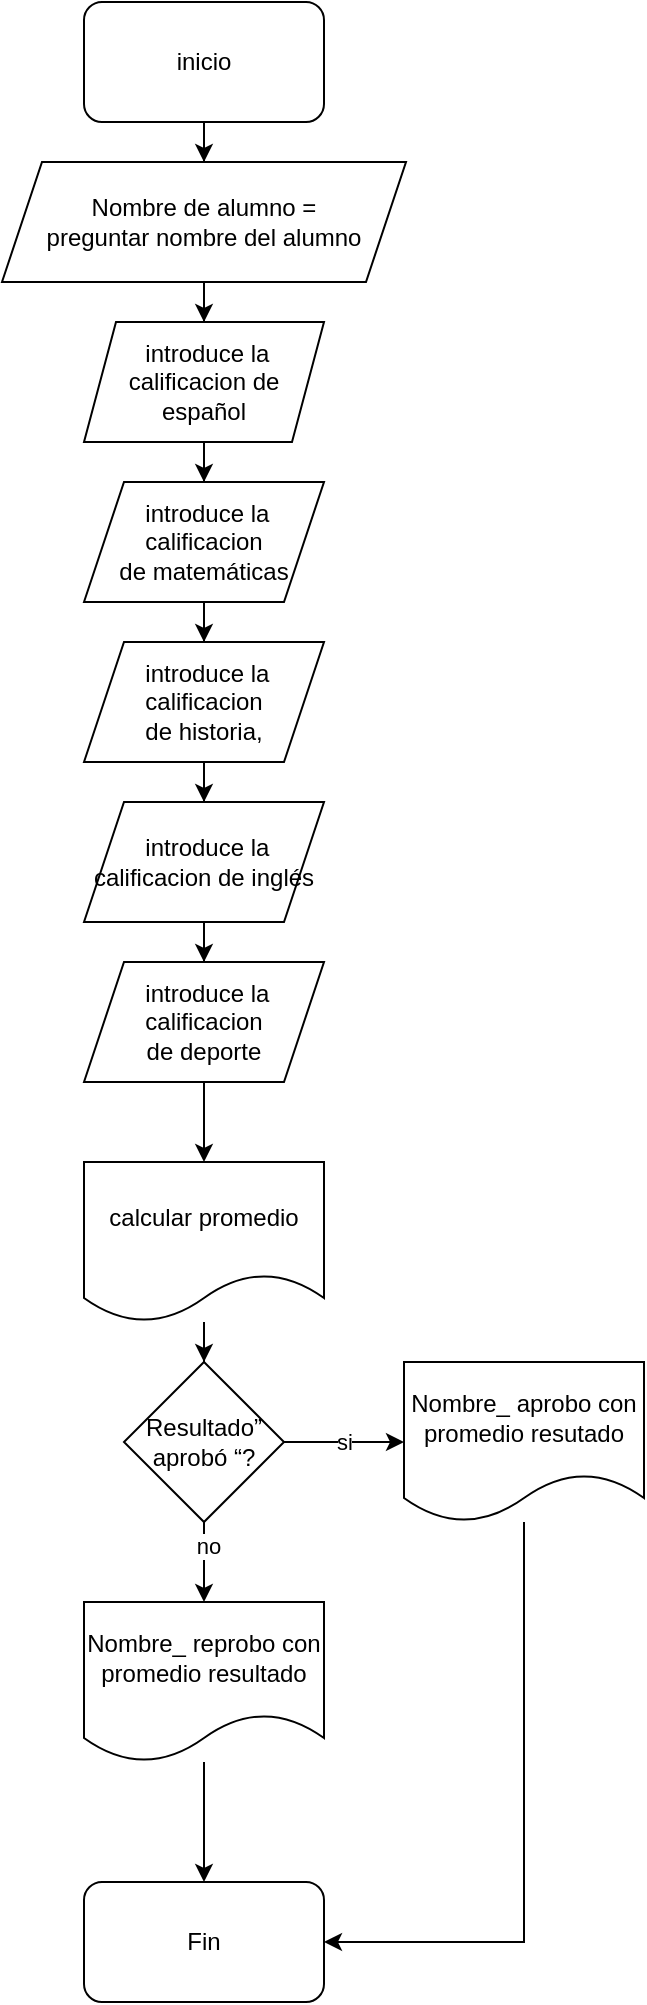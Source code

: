 <mxfile version="18.0.8" type="github"><diagram id="mrYQ_NrIsTRSOG0gkKV_" name="Page-1"><mxGraphModel dx="1079" dy="1130" grid="1" gridSize="10" guides="1" tooltips="1" connect="1" arrows="1" fold="1" page="1" pageScale="1" pageWidth="827" pageHeight="1169" math="0" shadow="0"><root><mxCell id="0"/><mxCell id="1" parent="0"/><mxCell id="YO4BoflN7BV-w4dUT6Rt-7" value="" style="edgeStyle=orthogonalEdgeStyle;rounded=0;orthogonalLoop=1;jettySize=auto;html=1;" edge="1" parent="1" source="YO4BoflN7BV-w4dUT6Rt-2" target="YO4BoflN7BV-w4dUT6Rt-3"><mxGeometry relative="1" as="geometry"/></mxCell><mxCell id="YO4BoflN7BV-w4dUT6Rt-2" value="inicio" style="rounded=1;whiteSpace=wrap;html=1;" vertex="1" parent="1"><mxGeometry x="354" y="20" width="120" height="60" as="geometry"/></mxCell><mxCell id="YO4BoflN7BV-w4dUT6Rt-10" value="" style="edgeStyle=orthogonalEdgeStyle;rounded=0;orthogonalLoop=1;jettySize=auto;html=1;" edge="1" parent="1" source="YO4BoflN7BV-w4dUT6Rt-3" target="YO4BoflN7BV-w4dUT6Rt-5"><mxGeometry relative="1" as="geometry"/></mxCell><mxCell id="YO4BoflN7BV-w4dUT6Rt-3" value="Nombre de alumno = &lt;br&gt;preguntar nombre del alumno" style="shape=parallelogram;perimeter=parallelogramPerimeter;whiteSpace=wrap;html=1;fixedSize=1;" vertex="1" parent="1"><mxGeometry x="313" y="100" width="202" height="60" as="geometry"/></mxCell><mxCell id="YO4BoflN7BV-w4dUT6Rt-4" value="Fin" style="rounded=1;whiteSpace=wrap;html=1;" vertex="1" parent="1"><mxGeometry x="354" y="960" width="120" height="60" as="geometry"/></mxCell><mxCell id="YO4BoflN7BV-w4dUT6Rt-13" value="" style="edgeStyle=orthogonalEdgeStyle;rounded=0;orthogonalLoop=1;jettySize=auto;html=1;" edge="1" parent="1" source="YO4BoflN7BV-w4dUT6Rt-5" target="YO4BoflN7BV-w4dUT6Rt-12"><mxGeometry relative="1" as="geometry"/></mxCell><mxCell id="YO4BoflN7BV-w4dUT6Rt-5" value="&amp;nbsp;introduce la calificacion de español" style="shape=parallelogram;perimeter=parallelogramPerimeter;whiteSpace=wrap;html=1;fixedSize=1;size=16;" vertex="1" parent="1"><mxGeometry x="354" y="180" width="120" height="60" as="geometry"/></mxCell><mxCell id="YO4BoflN7BV-w4dUT6Rt-27" value="" style="edgeStyle=orthogonalEdgeStyle;rounded=0;orthogonalLoop=1;jettySize=auto;html=1;" edge="1" parent="1" source="YO4BoflN7BV-w4dUT6Rt-6" target="YO4BoflN7BV-w4dUT6Rt-26"><mxGeometry relative="1" as="geometry"/></mxCell><mxCell id="YO4BoflN7BV-w4dUT6Rt-6" value="calcular promedio" style="shape=document;whiteSpace=wrap;html=1;boundedLbl=1;" vertex="1" parent="1"><mxGeometry x="354" y="600" width="120" height="80" as="geometry"/></mxCell><mxCell id="YO4BoflN7BV-w4dUT6Rt-15" value="" style="edgeStyle=orthogonalEdgeStyle;rounded=0;orthogonalLoop=1;jettySize=auto;html=1;" edge="1" parent="1" source="YO4BoflN7BV-w4dUT6Rt-12" target="YO4BoflN7BV-w4dUT6Rt-14"><mxGeometry relative="1" as="geometry"/></mxCell><mxCell id="YO4BoflN7BV-w4dUT6Rt-12" value="&amp;nbsp;introduce la calificacion de&amp;nbsp;&lt;span style=&quot;background-color: initial;&quot;&gt;matemáticas&lt;br&gt;&lt;/span&gt;" style="shape=parallelogram;perimeter=parallelogramPerimeter;whiteSpace=wrap;html=1;fixedSize=1;" vertex="1" parent="1"><mxGeometry x="354" y="260" width="120" height="60" as="geometry"/></mxCell><mxCell id="YO4BoflN7BV-w4dUT6Rt-19" value="" style="edgeStyle=orthogonalEdgeStyle;rounded=0;orthogonalLoop=1;jettySize=auto;html=1;" edge="1" parent="1" source="YO4BoflN7BV-w4dUT6Rt-14" target="YO4BoflN7BV-w4dUT6Rt-17"><mxGeometry relative="1" as="geometry"/></mxCell><mxCell id="YO4BoflN7BV-w4dUT6Rt-14" value="&amp;nbsp;introduce la calificacion de&amp;nbsp;&lt;span style=&quot;background-color: initial;&quot;&gt;historia,&lt;br&gt;&lt;/span&gt;" style="shape=parallelogram;perimeter=parallelogramPerimeter;whiteSpace=wrap;html=1;fixedSize=1;" vertex="1" parent="1"><mxGeometry x="354" y="340" width="120" height="60" as="geometry"/></mxCell><mxCell id="YO4BoflN7BV-w4dUT6Rt-23" value="" style="edgeStyle=orthogonalEdgeStyle;rounded=0;orthogonalLoop=1;jettySize=auto;html=1;" edge="1" parent="1" source="YO4BoflN7BV-w4dUT6Rt-17" target="YO4BoflN7BV-w4dUT6Rt-22"><mxGeometry relative="1" as="geometry"/></mxCell><mxCell id="YO4BoflN7BV-w4dUT6Rt-17" value="&amp;nbsp;introduce la calificacion de&amp;nbsp;inglés&lt;span style=&quot;background-color: initial;&quot;&gt;&lt;br&gt;&lt;/span&gt;" style="shape=parallelogram;perimeter=parallelogramPerimeter;whiteSpace=wrap;html=1;fixedSize=1;" vertex="1" parent="1"><mxGeometry x="354" y="420" width="120" height="60" as="geometry"/></mxCell><mxCell id="YO4BoflN7BV-w4dUT6Rt-24" value="" style="edgeStyle=orthogonalEdgeStyle;rounded=0;orthogonalLoop=1;jettySize=auto;html=1;" edge="1" parent="1" source="YO4BoflN7BV-w4dUT6Rt-22" target="YO4BoflN7BV-w4dUT6Rt-6"><mxGeometry relative="1" as="geometry"/></mxCell><mxCell id="YO4BoflN7BV-w4dUT6Rt-22" value="&amp;nbsp;introduce la calificacion de&amp;nbsp;deporte" style="shape=parallelogram;perimeter=parallelogramPerimeter;whiteSpace=wrap;html=1;fixedSize=1;" vertex="1" parent="1"><mxGeometry x="354" y="500" width="120" height="60" as="geometry"/></mxCell><mxCell id="YO4BoflN7BV-w4dUT6Rt-29" value="si" style="edgeStyle=orthogonalEdgeStyle;rounded=0;orthogonalLoop=1;jettySize=auto;html=1;" edge="1" parent="1" source="YO4BoflN7BV-w4dUT6Rt-26" target="YO4BoflN7BV-w4dUT6Rt-28"><mxGeometry relative="1" as="geometry"/></mxCell><mxCell id="YO4BoflN7BV-w4dUT6Rt-31" value="" style="edgeStyle=orthogonalEdgeStyle;rounded=0;orthogonalLoop=1;jettySize=auto;html=1;" edge="1" parent="1" source="YO4BoflN7BV-w4dUT6Rt-26" target="YO4BoflN7BV-w4dUT6Rt-30"><mxGeometry relative="1" as="geometry"/></mxCell><mxCell id="YO4BoflN7BV-w4dUT6Rt-32" value="no" style="edgeLabel;html=1;align=center;verticalAlign=middle;resizable=0;points=[];" vertex="1" connectable="0" parent="YO4BoflN7BV-w4dUT6Rt-31"><mxGeometry x="-0.398" y="2" relative="1" as="geometry"><mxPoint as="offset"/></mxGeometry></mxCell><mxCell id="YO4BoflN7BV-w4dUT6Rt-26" value="Resultado” aprobó “?" style="rhombus;whiteSpace=wrap;html=1;" vertex="1" parent="1"><mxGeometry x="374" y="700" width="80" height="80" as="geometry"/></mxCell><mxCell id="YO4BoflN7BV-w4dUT6Rt-34" style="edgeStyle=orthogonalEdgeStyle;rounded=0;orthogonalLoop=1;jettySize=auto;html=1;entryX=1;entryY=0.5;entryDx=0;entryDy=0;" edge="1" parent="1" source="YO4BoflN7BV-w4dUT6Rt-28" target="YO4BoflN7BV-w4dUT6Rt-4"><mxGeometry relative="1" as="geometry"><Array as="points"><mxPoint x="574" y="990"/></Array></mxGeometry></mxCell><mxCell id="YO4BoflN7BV-w4dUT6Rt-28" value="Nombre_ aprobo con promedio resutado" style="shape=document;whiteSpace=wrap;html=1;boundedLbl=1;" vertex="1" parent="1"><mxGeometry x="514" y="700" width="120" height="80" as="geometry"/></mxCell><mxCell id="YO4BoflN7BV-w4dUT6Rt-33" value="" style="edgeStyle=orthogonalEdgeStyle;rounded=0;orthogonalLoop=1;jettySize=auto;html=1;" edge="1" parent="1" source="YO4BoflN7BV-w4dUT6Rt-30" target="YO4BoflN7BV-w4dUT6Rt-4"><mxGeometry relative="1" as="geometry"/></mxCell><mxCell id="YO4BoflN7BV-w4dUT6Rt-30" value="Nombre_ reprobo con promedio resultado" style="shape=document;whiteSpace=wrap;html=1;boundedLbl=1;" vertex="1" parent="1"><mxGeometry x="354" y="820" width="120" height="80" as="geometry"/></mxCell></root></mxGraphModel></diagram></mxfile>